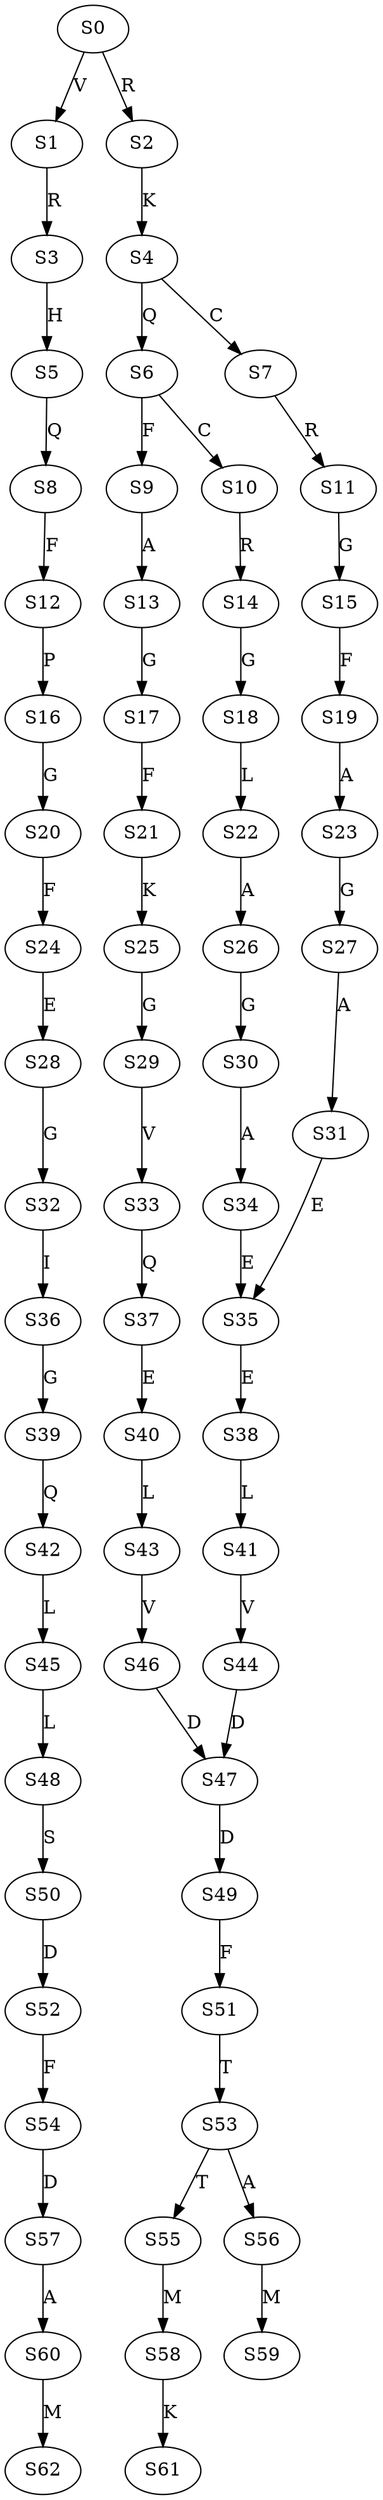 strict digraph  {
	S0 -> S1 [ label = V ];
	S0 -> S2 [ label = R ];
	S1 -> S3 [ label = R ];
	S2 -> S4 [ label = K ];
	S3 -> S5 [ label = H ];
	S4 -> S6 [ label = Q ];
	S4 -> S7 [ label = C ];
	S5 -> S8 [ label = Q ];
	S6 -> S9 [ label = F ];
	S6 -> S10 [ label = C ];
	S7 -> S11 [ label = R ];
	S8 -> S12 [ label = F ];
	S9 -> S13 [ label = A ];
	S10 -> S14 [ label = R ];
	S11 -> S15 [ label = G ];
	S12 -> S16 [ label = P ];
	S13 -> S17 [ label = G ];
	S14 -> S18 [ label = G ];
	S15 -> S19 [ label = F ];
	S16 -> S20 [ label = G ];
	S17 -> S21 [ label = F ];
	S18 -> S22 [ label = L ];
	S19 -> S23 [ label = A ];
	S20 -> S24 [ label = F ];
	S21 -> S25 [ label = K ];
	S22 -> S26 [ label = A ];
	S23 -> S27 [ label = G ];
	S24 -> S28 [ label = E ];
	S25 -> S29 [ label = G ];
	S26 -> S30 [ label = G ];
	S27 -> S31 [ label = A ];
	S28 -> S32 [ label = G ];
	S29 -> S33 [ label = V ];
	S30 -> S34 [ label = A ];
	S31 -> S35 [ label = E ];
	S32 -> S36 [ label = I ];
	S33 -> S37 [ label = Q ];
	S34 -> S35 [ label = E ];
	S35 -> S38 [ label = E ];
	S36 -> S39 [ label = G ];
	S37 -> S40 [ label = E ];
	S38 -> S41 [ label = L ];
	S39 -> S42 [ label = Q ];
	S40 -> S43 [ label = L ];
	S41 -> S44 [ label = V ];
	S42 -> S45 [ label = L ];
	S43 -> S46 [ label = V ];
	S44 -> S47 [ label = D ];
	S45 -> S48 [ label = L ];
	S46 -> S47 [ label = D ];
	S47 -> S49 [ label = D ];
	S48 -> S50 [ label = S ];
	S49 -> S51 [ label = F ];
	S50 -> S52 [ label = D ];
	S51 -> S53 [ label = T ];
	S52 -> S54 [ label = F ];
	S53 -> S55 [ label = T ];
	S53 -> S56 [ label = A ];
	S54 -> S57 [ label = D ];
	S55 -> S58 [ label = M ];
	S56 -> S59 [ label = M ];
	S57 -> S60 [ label = A ];
	S58 -> S61 [ label = K ];
	S60 -> S62 [ label = M ];
}
